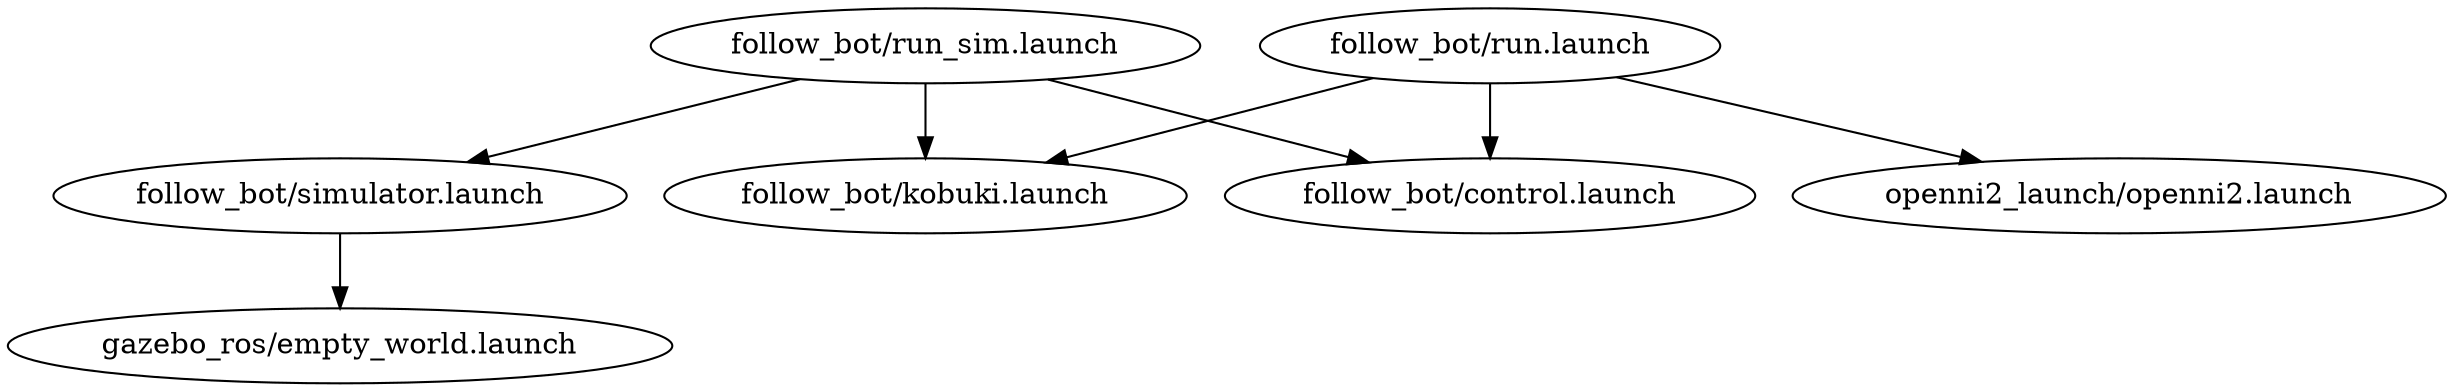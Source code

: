 digraph {
	"follow_bot/kobuki.launch"
	"follow_bot/run.launch"
	"follow_bot/run.launch" -> "follow_bot/kobuki.launch"
	"follow_bot/run.launch" -> "follow_bot/control.launch"
	"follow_bot/run.launch" -> "openni2_launch/openni2.launch"
	"follow_bot/control.launch"
	"follow_bot/run_sim.launch"
	"follow_bot/run_sim.launch" -> "follow_bot/simulator.launch"
	"follow_bot/run_sim.launch" -> "follow_bot/kobuki.launch"
	"follow_bot/run_sim.launch" -> "follow_bot/control.launch"
	"follow_bot/simulator.launch"
	"follow_bot/simulator.launch" -> "gazebo_ros/empty_world.launch"
}
